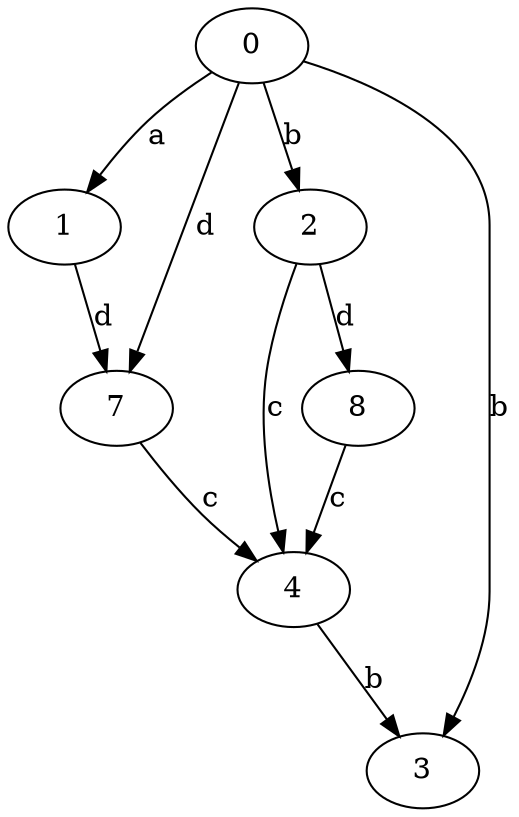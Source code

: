 strict digraph  {
0;
1;
2;
3;
4;
7;
8;
0 -> 1  [label=a];
0 -> 2  [label=b];
0 -> 3  [label=b];
0 -> 7  [label=d];
1 -> 7  [label=d];
2 -> 4  [label=c];
2 -> 8  [label=d];
4 -> 3  [label=b];
7 -> 4  [label=c];
8 -> 4  [label=c];
}
